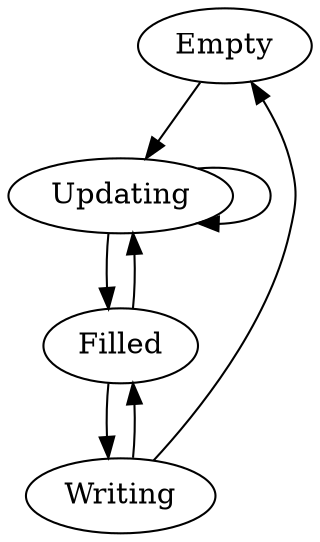digraph G {
  Empty    -> Updating
  Updating -> Filled
  Updating -> Updating
  Filled   -> Writing
  Filled   -> Updating
  Writing  -> Filled
  Writing  -> Empty
}
